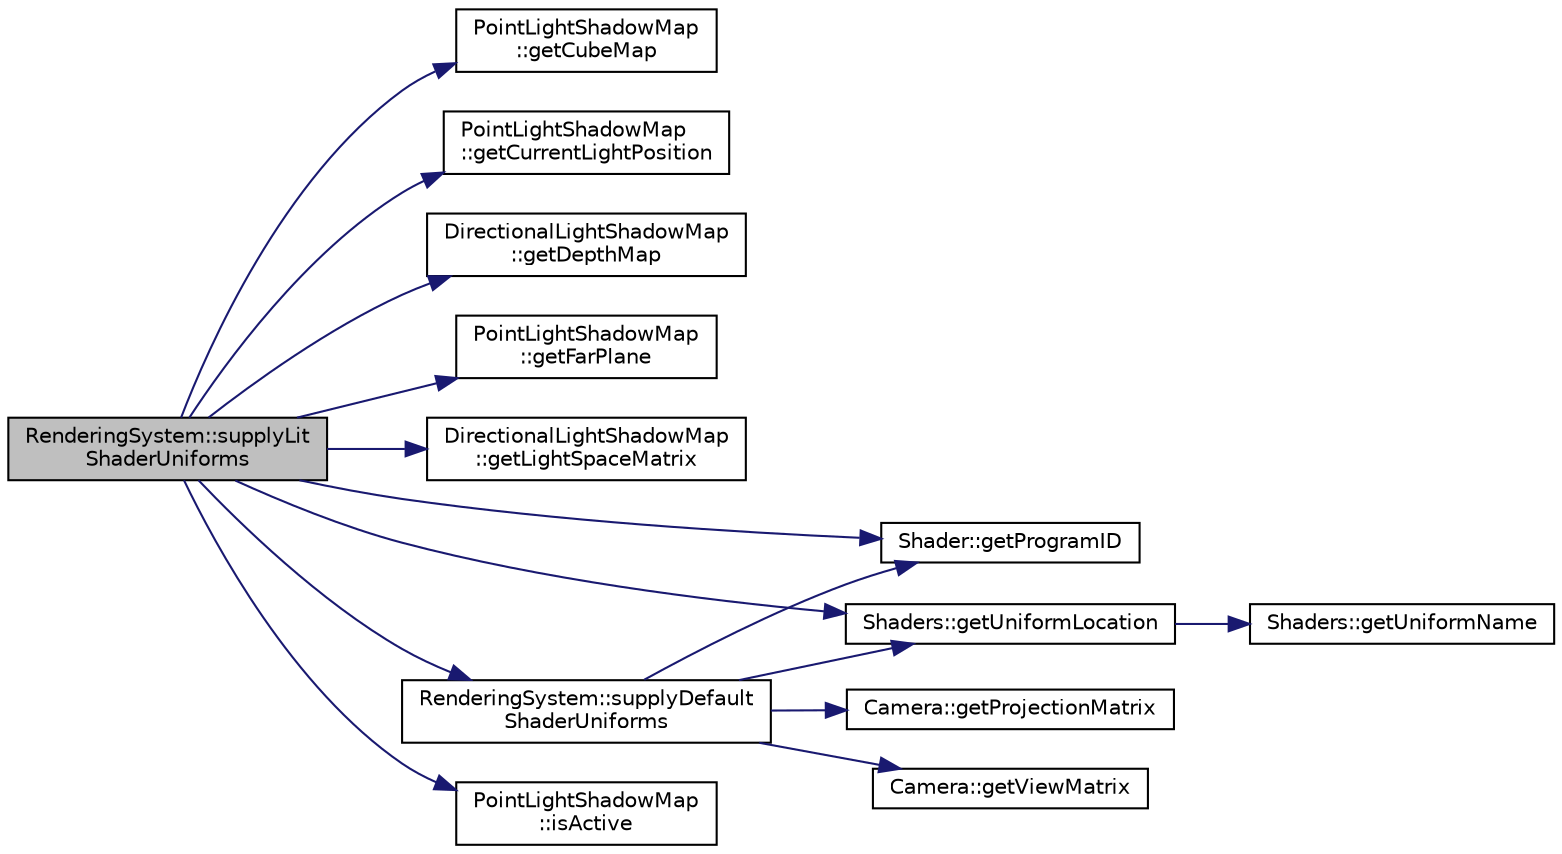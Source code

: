 digraph "RenderingSystem::supplyLitShaderUniforms"
{
 // INTERACTIVE_SVG=YES
 // LATEX_PDF_SIZE
  edge [fontname="Helvetica",fontsize="10",labelfontname="Helvetica",labelfontsize="10"];
  node [fontname="Helvetica",fontsize="10",shape=record];
  rankdir="LR";
  Node1 [label="RenderingSystem::supplyLit\lShaderUniforms",height=0.2,width=0.4,color="black", fillcolor="grey75", style="filled", fontcolor="black",tooltip=" "];
  Node1 -> Node2 [color="midnightblue",fontsize="10",style="solid",fontname="Helvetica"];
  Node2 [label="PointLightShadowMap\l::getCubeMap",height=0.2,width=0.4,color="black", fillcolor="white", style="filled",URL="$d1/d18/class_point_light_shadow_map.html#a5a66d2c74b522661c5b6abc97f8616e4",tooltip=" "];
  Node1 -> Node3 [color="midnightblue",fontsize="10",style="solid",fontname="Helvetica"];
  Node3 [label="PointLightShadowMap\l::getCurrentLightPosition",height=0.2,width=0.4,color="black", fillcolor="white", style="filled",URL="$d1/d18/class_point_light_shadow_map.html#a82ab32ada2ef851e004372b3dbb41c6f",tooltip=" "];
  Node1 -> Node4 [color="midnightblue",fontsize="10",style="solid",fontname="Helvetica"];
  Node4 [label="DirectionalLightShadowMap\l::getDepthMap",height=0.2,width=0.4,color="black", fillcolor="white", style="filled",URL="$dc/d22/class_directional_light_shadow_map.html#aabacf708dc2f0d7933a0128375288e7b",tooltip=" "];
  Node1 -> Node5 [color="midnightblue",fontsize="10",style="solid",fontname="Helvetica"];
  Node5 [label="PointLightShadowMap\l::getFarPlane",height=0.2,width=0.4,color="black", fillcolor="white", style="filled",URL="$d1/d18/class_point_light_shadow_map.html#a6cc8cb9da80b9641eefd0a67c5bf9d40",tooltip=" "];
  Node1 -> Node6 [color="midnightblue",fontsize="10",style="solid",fontname="Helvetica"];
  Node6 [label="DirectionalLightShadowMap\l::getLightSpaceMatrix",height=0.2,width=0.4,color="black", fillcolor="white", style="filled",URL="$dc/d22/class_directional_light_shadow_map.html#a0bb613e68ebdc59f2460f1dafcb6f663",tooltip=" "];
  Node1 -> Node7 [color="midnightblue",fontsize="10",style="solid",fontname="Helvetica"];
  Node7 [label="Shader::getProgramID",height=0.2,width=0.4,color="black", fillcolor="white", style="filled",URL="$d1/d51/class_shader.html#a240b7ecb19883fa340489840733eae6d",tooltip=" "];
  Node1 -> Node8 [color="midnightblue",fontsize="10",style="solid",fontname="Helvetica"];
  Node8 [label="Shaders::getUniformLocation",height=0.2,width=0.4,color="black", fillcolor="white", style="filled",URL="$d7/da2/namespace_shaders.html#aaa649eb98b860170946f582b8e93c12d",tooltip=" "];
  Node8 -> Node9 [color="midnightblue",fontsize="10",style="solid",fontname="Helvetica"];
  Node9 [label="Shaders::getUniformName",height=0.2,width=0.4,color="black", fillcolor="white", style="filled",URL="$d7/da2/namespace_shaders.html#a25a80e81a8051ed31ecab4ed167b0be8",tooltip=" "];
  Node1 -> Node10 [color="midnightblue",fontsize="10",style="solid",fontname="Helvetica"];
  Node10 [label="PointLightShadowMap\l::isActive",height=0.2,width=0.4,color="black", fillcolor="white", style="filled",URL="$d1/d18/class_point_light_shadow_map.html#af244720f5c3aa11b7110c8a74adf2a9d",tooltip=" "];
  Node1 -> Node11 [color="midnightblue",fontsize="10",style="solid",fontname="Helvetica"];
  Node11 [label="RenderingSystem::supplyDefault\lShaderUniforms",height=0.2,width=0.4,color="black", fillcolor="white", style="filled",URL="$d8/d31/class_rendering_system.html#a05f635d7510f575548938326c6c1b550",tooltip=" "];
  Node11 -> Node7 [color="midnightblue",fontsize="10",style="solid",fontname="Helvetica"];
  Node11 -> Node12 [color="midnightblue",fontsize="10",style="solid",fontname="Helvetica"];
  Node12 [label="Camera::getProjectionMatrix",height=0.2,width=0.4,color="black", fillcolor="white", style="filled",URL="$da/dbb/class_camera.html#a587090d0991afb2c6b44bcefd379f2a1",tooltip=" "];
  Node11 -> Node8 [color="midnightblue",fontsize="10",style="solid",fontname="Helvetica"];
  Node11 -> Node13 [color="midnightblue",fontsize="10",style="solid",fontname="Helvetica"];
  Node13 [label="Camera::getViewMatrix",height=0.2,width=0.4,color="black", fillcolor="white", style="filled",URL="$da/dbb/class_camera.html#a1d11fe156faf5a21c8737aa37f72af5c",tooltip=" "];
}
